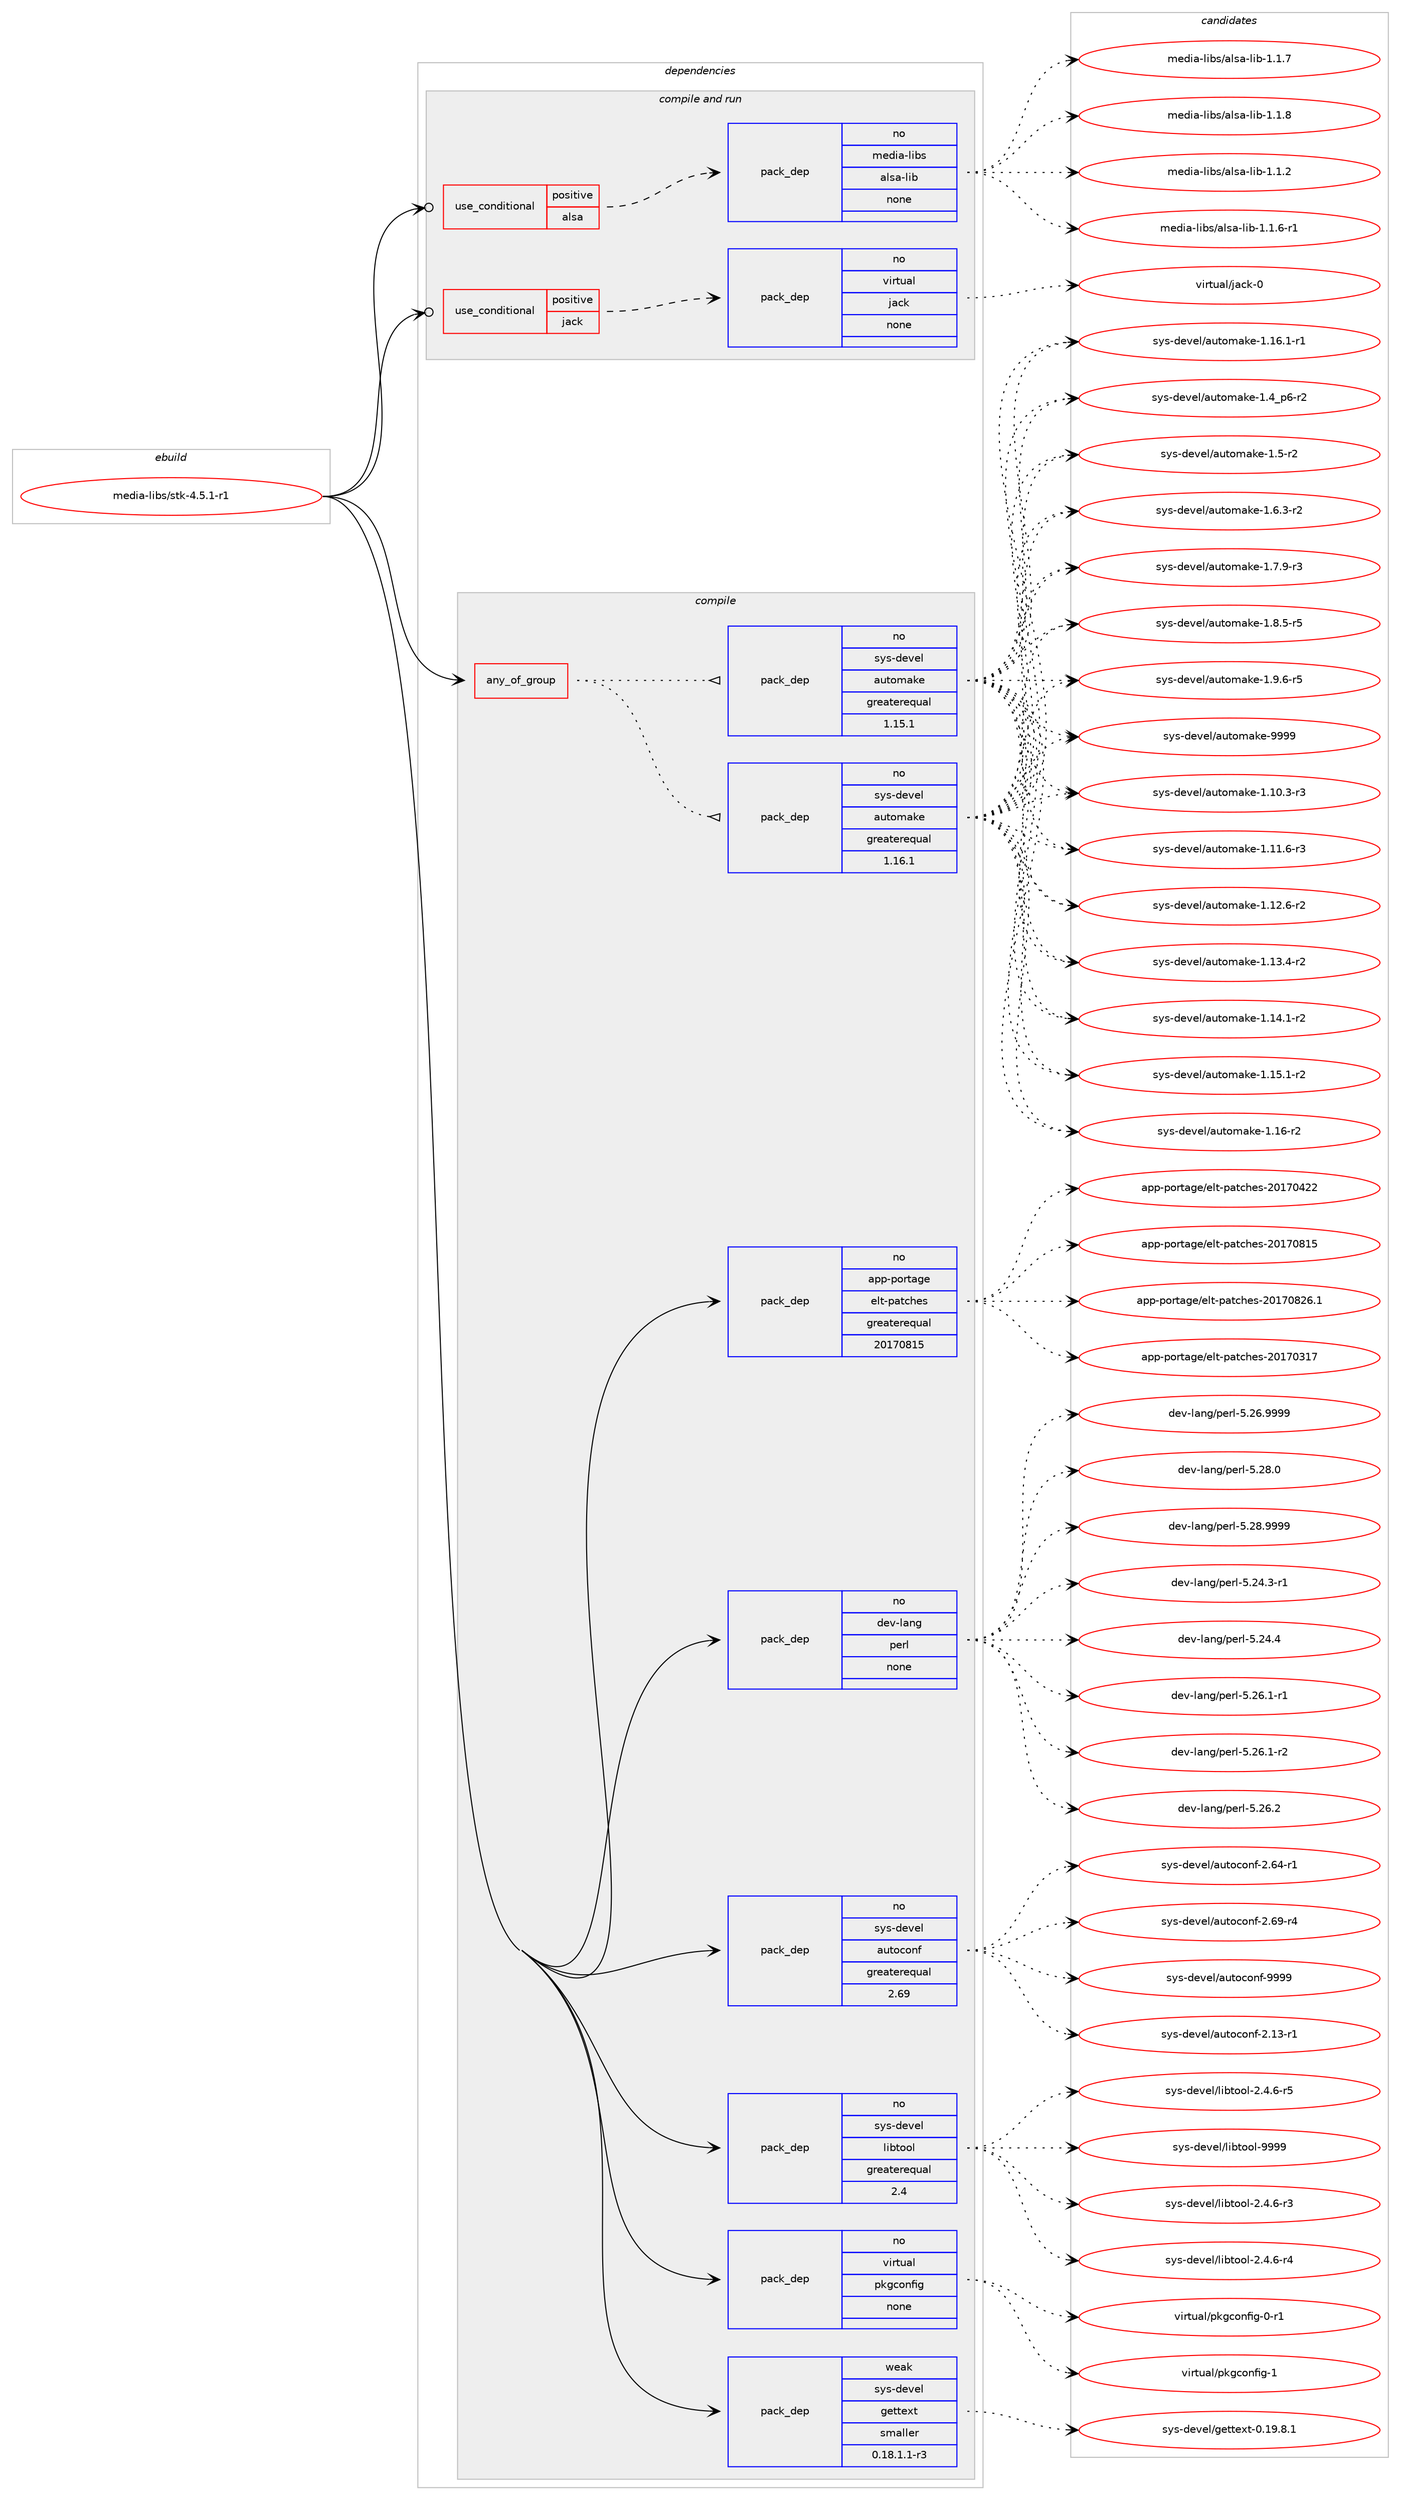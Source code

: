 digraph prolog {

# *************
# Graph options
# *************

newrank=true;
concentrate=true;
compound=true;
graph [rankdir=LR,fontname=Helvetica,fontsize=10,ranksep=1.5];#, ranksep=2.5, nodesep=0.2];
edge  [arrowhead=vee];
node  [fontname=Helvetica,fontsize=10];

# **********
# The ebuild
# **********

subgraph cluster_leftcol {
color=gray;
rank=same;
label=<<i>ebuild</i>>;
id [label="media-libs/stk-4.5.1-r1", color=red, width=4, href="../media-libs/stk-4.5.1-r1.svg"];
}

# ****************
# The dependencies
# ****************

subgraph cluster_midcol {
color=gray;
label=<<i>dependencies</i>>;
subgraph cluster_compile {
fillcolor="#eeeeee";
style=filled;
label=<<i>compile</i>>;
subgraph any25331 {
dependency1618423 [label=<<TABLE BORDER="0" CELLBORDER="1" CELLSPACING="0" CELLPADDING="4"><TR><TD CELLPADDING="10">any_of_group</TD></TR></TABLE>>, shape=none, color=red];subgraph pack1156397 {
dependency1618424 [label=<<TABLE BORDER="0" CELLBORDER="1" CELLSPACING="0" CELLPADDING="4" WIDTH="220"><TR><TD ROWSPAN="6" CELLPADDING="30">pack_dep</TD></TR><TR><TD WIDTH="110">no</TD></TR><TR><TD>sys-devel</TD></TR><TR><TD>automake</TD></TR><TR><TD>greaterequal</TD></TR><TR><TD>1.16.1</TD></TR></TABLE>>, shape=none, color=blue];
}
dependency1618423:e -> dependency1618424:w [weight=20,style="dotted",arrowhead="oinv"];
subgraph pack1156398 {
dependency1618425 [label=<<TABLE BORDER="0" CELLBORDER="1" CELLSPACING="0" CELLPADDING="4" WIDTH="220"><TR><TD ROWSPAN="6" CELLPADDING="30">pack_dep</TD></TR><TR><TD WIDTH="110">no</TD></TR><TR><TD>sys-devel</TD></TR><TR><TD>automake</TD></TR><TR><TD>greaterequal</TD></TR><TR><TD>1.15.1</TD></TR></TABLE>>, shape=none, color=blue];
}
dependency1618423:e -> dependency1618425:w [weight=20,style="dotted",arrowhead="oinv"];
}
id:e -> dependency1618423:w [weight=20,style="solid",arrowhead="vee"];
subgraph pack1156399 {
dependency1618426 [label=<<TABLE BORDER="0" CELLBORDER="1" CELLSPACING="0" CELLPADDING="4" WIDTH="220"><TR><TD ROWSPAN="6" CELLPADDING="30">pack_dep</TD></TR><TR><TD WIDTH="110">no</TD></TR><TR><TD>app-portage</TD></TR><TR><TD>elt-patches</TD></TR><TR><TD>greaterequal</TD></TR><TR><TD>20170815</TD></TR></TABLE>>, shape=none, color=blue];
}
id:e -> dependency1618426:w [weight=20,style="solid",arrowhead="vee"];
subgraph pack1156400 {
dependency1618427 [label=<<TABLE BORDER="0" CELLBORDER="1" CELLSPACING="0" CELLPADDING="4" WIDTH="220"><TR><TD ROWSPAN="6" CELLPADDING="30">pack_dep</TD></TR><TR><TD WIDTH="110">no</TD></TR><TR><TD>dev-lang</TD></TR><TR><TD>perl</TD></TR><TR><TD>none</TD></TR><TR><TD></TD></TR></TABLE>>, shape=none, color=blue];
}
id:e -> dependency1618427:w [weight=20,style="solid",arrowhead="vee"];
subgraph pack1156401 {
dependency1618428 [label=<<TABLE BORDER="0" CELLBORDER="1" CELLSPACING="0" CELLPADDING="4" WIDTH="220"><TR><TD ROWSPAN="6" CELLPADDING="30">pack_dep</TD></TR><TR><TD WIDTH="110">no</TD></TR><TR><TD>sys-devel</TD></TR><TR><TD>autoconf</TD></TR><TR><TD>greaterequal</TD></TR><TR><TD>2.69</TD></TR></TABLE>>, shape=none, color=blue];
}
id:e -> dependency1618428:w [weight=20,style="solid",arrowhead="vee"];
subgraph pack1156402 {
dependency1618429 [label=<<TABLE BORDER="0" CELLBORDER="1" CELLSPACING="0" CELLPADDING="4" WIDTH="220"><TR><TD ROWSPAN="6" CELLPADDING="30">pack_dep</TD></TR><TR><TD WIDTH="110">no</TD></TR><TR><TD>sys-devel</TD></TR><TR><TD>libtool</TD></TR><TR><TD>greaterequal</TD></TR><TR><TD>2.4</TD></TR></TABLE>>, shape=none, color=blue];
}
id:e -> dependency1618429:w [weight=20,style="solid",arrowhead="vee"];
subgraph pack1156403 {
dependency1618430 [label=<<TABLE BORDER="0" CELLBORDER="1" CELLSPACING="0" CELLPADDING="4" WIDTH="220"><TR><TD ROWSPAN="6" CELLPADDING="30">pack_dep</TD></TR><TR><TD WIDTH="110">no</TD></TR><TR><TD>virtual</TD></TR><TR><TD>pkgconfig</TD></TR><TR><TD>none</TD></TR><TR><TD></TD></TR></TABLE>>, shape=none, color=blue];
}
id:e -> dependency1618430:w [weight=20,style="solid",arrowhead="vee"];
subgraph pack1156404 {
dependency1618431 [label=<<TABLE BORDER="0" CELLBORDER="1" CELLSPACING="0" CELLPADDING="4" WIDTH="220"><TR><TD ROWSPAN="6" CELLPADDING="30">pack_dep</TD></TR><TR><TD WIDTH="110">weak</TD></TR><TR><TD>sys-devel</TD></TR><TR><TD>gettext</TD></TR><TR><TD>smaller</TD></TR><TR><TD>0.18.1.1-r3</TD></TR></TABLE>>, shape=none, color=blue];
}
id:e -> dependency1618431:w [weight=20,style="solid",arrowhead="vee"];
}
subgraph cluster_compileandrun {
fillcolor="#eeeeee";
style=filled;
label=<<i>compile and run</i>>;
subgraph cond435934 {
dependency1618432 [label=<<TABLE BORDER="0" CELLBORDER="1" CELLSPACING="0" CELLPADDING="4"><TR><TD ROWSPAN="3" CELLPADDING="10">use_conditional</TD></TR><TR><TD>positive</TD></TR><TR><TD>alsa</TD></TR></TABLE>>, shape=none, color=red];
subgraph pack1156405 {
dependency1618433 [label=<<TABLE BORDER="0" CELLBORDER="1" CELLSPACING="0" CELLPADDING="4" WIDTH="220"><TR><TD ROWSPAN="6" CELLPADDING="30">pack_dep</TD></TR><TR><TD WIDTH="110">no</TD></TR><TR><TD>media-libs</TD></TR><TR><TD>alsa-lib</TD></TR><TR><TD>none</TD></TR><TR><TD></TD></TR></TABLE>>, shape=none, color=blue];
}
dependency1618432:e -> dependency1618433:w [weight=20,style="dashed",arrowhead="vee"];
}
id:e -> dependency1618432:w [weight=20,style="solid",arrowhead="odotvee"];
subgraph cond435935 {
dependency1618434 [label=<<TABLE BORDER="0" CELLBORDER="1" CELLSPACING="0" CELLPADDING="4"><TR><TD ROWSPAN="3" CELLPADDING="10">use_conditional</TD></TR><TR><TD>positive</TD></TR><TR><TD>jack</TD></TR></TABLE>>, shape=none, color=red];
subgraph pack1156406 {
dependency1618435 [label=<<TABLE BORDER="0" CELLBORDER="1" CELLSPACING="0" CELLPADDING="4" WIDTH="220"><TR><TD ROWSPAN="6" CELLPADDING="30">pack_dep</TD></TR><TR><TD WIDTH="110">no</TD></TR><TR><TD>virtual</TD></TR><TR><TD>jack</TD></TR><TR><TD>none</TD></TR><TR><TD></TD></TR></TABLE>>, shape=none, color=blue];
}
dependency1618434:e -> dependency1618435:w [weight=20,style="dashed",arrowhead="vee"];
}
id:e -> dependency1618434:w [weight=20,style="solid",arrowhead="odotvee"];
}
subgraph cluster_run {
fillcolor="#eeeeee";
style=filled;
label=<<i>run</i>>;
}
}

# **************
# The candidates
# **************

subgraph cluster_choices {
rank=same;
color=gray;
label=<<i>candidates</i>>;

subgraph choice1156397 {
color=black;
nodesep=1;
choice11512111545100101118101108479711711611110997107101454946494846514511451 [label="sys-devel/automake-1.10.3-r3", color=red, width=4,href="../sys-devel/automake-1.10.3-r3.svg"];
choice11512111545100101118101108479711711611110997107101454946494946544511451 [label="sys-devel/automake-1.11.6-r3", color=red, width=4,href="../sys-devel/automake-1.11.6-r3.svg"];
choice11512111545100101118101108479711711611110997107101454946495046544511450 [label="sys-devel/automake-1.12.6-r2", color=red, width=4,href="../sys-devel/automake-1.12.6-r2.svg"];
choice11512111545100101118101108479711711611110997107101454946495146524511450 [label="sys-devel/automake-1.13.4-r2", color=red, width=4,href="../sys-devel/automake-1.13.4-r2.svg"];
choice11512111545100101118101108479711711611110997107101454946495246494511450 [label="sys-devel/automake-1.14.1-r2", color=red, width=4,href="../sys-devel/automake-1.14.1-r2.svg"];
choice11512111545100101118101108479711711611110997107101454946495346494511450 [label="sys-devel/automake-1.15.1-r2", color=red, width=4,href="../sys-devel/automake-1.15.1-r2.svg"];
choice1151211154510010111810110847971171161111099710710145494649544511450 [label="sys-devel/automake-1.16-r2", color=red, width=4,href="../sys-devel/automake-1.16-r2.svg"];
choice11512111545100101118101108479711711611110997107101454946495446494511449 [label="sys-devel/automake-1.16.1-r1", color=red, width=4,href="../sys-devel/automake-1.16.1-r1.svg"];
choice115121115451001011181011084797117116111109971071014549465295112544511450 [label="sys-devel/automake-1.4_p6-r2", color=red, width=4,href="../sys-devel/automake-1.4_p6-r2.svg"];
choice11512111545100101118101108479711711611110997107101454946534511450 [label="sys-devel/automake-1.5-r2", color=red, width=4,href="../sys-devel/automake-1.5-r2.svg"];
choice115121115451001011181011084797117116111109971071014549465446514511450 [label="sys-devel/automake-1.6.3-r2", color=red, width=4,href="../sys-devel/automake-1.6.3-r2.svg"];
choice115121115451001011181011084797117116111109971071014549465546574511451 [label="sys-devel/automake-1.7.9-r3", color=red, width=4,href="../sys-devel/automake-1.7.9-r3.svg"];
choice115121115451001011181011084797117116111109971071014549465646534511453 [label="sys-devel/automake-1.8.5-r5", color=red, width=4,href="../sys-devel/automake-1.8.5-r5.svg"];
choice115121115451001011181011084797117116111109971071014549465746544511453 [label="sys-devel/automake-1.9.6-r5", color=red, width=4,href="../sys-devel/automake-1.9.6-r5.svg"];
choice115121115451001011181011084797117116111109971071014557575757 [label="sys-devel/automake-9999", color=red, width=4,href="../sys-devel/automake-9999.svg"];
dependency1618424:e -> choice11512111545100101118101108479711711611110997107101454946494846514511451:w [style=dotted,weight="100"];
dependency1618424:e -> choice11512111545100101118101108479711711611110997107101454946494946544511451:w [style=dotted,weight="100"];
dependency1618424:e -> choice11512111545100101118101108479711711611110997107101454946495046544511450:w [style=dotted,weight="100"];
dependency1618424:e -> choice11512111545100101118101108479711711611110997107101454946495146524511450:w [style=dotted,weight="100"];
dependency1618424:e -> choice11512111545100101118101108479711711611110997107101454946495246494511450:w [style=dotted,weight="100"];
dependency1618424:e -> choice11512111545100101118101108479711711611110997107101454946495346494511450:w [style=dotted,weight="100"];
dependency1618424:e -> choice1151211154510010111810110847971171161111099710710145494649544511450:w [style=dotted,weight="100"];
dependency1618424:e -> choice11512111545100101118101108479711711611110997107101454946495446494511449:w [style=dotted,weight="100"];
dependency1618424:e -> choice115121115451001011181011084797117116111109971071014549465295112544511450:w [style=dotted,weight="100"];
dependency1618424:e -> choice11512111545100101118101108479711711611110997107101454946534511450:w [style=dotted,weight="100"];
dependency1618424:e -> choice115121115451001011181011084797117116111109971071014549465446514511450:w [style=dotted,weight="100"];
dependency1618424:e -> choice115121115451001011181011084797117116111109971071014549465546574511451:w [style=dotted,weight="100"];
dependency1618424:e -> choice115121115451001011181011084797117116111109971071014549465646534511453:w [style=dotted,weight="100"];
dependency1618424:e -> choice115121115451001011181011084797117116111109971071014549465746544511453:w [style=dotted,weight="100"];
dependency1618424:e -> choice115121115451001011181011084797117116111109971071014557575757:w [style=dotted,weight="100"];
}
subgraph choice1156398 {
color=black;
nodesep=1;
choice11512111545100101118101108479711711611110997107101454946494846514511451 [label="sys-devel/automake-1.10.3-r3", color=red, width=4,href="../sys-devel/automake-1.10.3-r3.svg"];
choice11512111545100101118101108479711711611110997107101454946494946544511451 [label="sys-devel/automake-1.11.6-r3", color=red, width=4,href="../sys-devel/automake-1.11.6-r3.svg"];
choice11512111545100101118101108479711711611110997107101454946495046544511450 [label="sys-devel/automake-1.12.6-r2", color=red, width=4,href="../sys-devel/automake-1.12.6-r2.svg"];
choice11512111545100101118101108479711711611110997107101454946495146524511450 [label="sys-devel/automake-1.13.4-r2", color=red, width=4,href="../sys-devel/automake-1.13.4-r2.svg"];
choice11512111545100101118101108479711711611110997107101454946495246494511450 [label="sys-devel/automake-1.14.1-r2", color=red, width=4,href="../sys-devel/automake-1.14.1-r2.svg"];
choice11512111545100101118101108479711711611110997107101454946495346494511450 [label="sys-devel/automake-1.15.1-r2", color=red, width=4,href="../sys-devel/automake-1.15.1-r2.svg"];
choice1151211154510010111810110847971171161111099710710145494649544511450 [label="sys-devel/automake-1.16-r2", color=red, width=4,href="../sys-devel/automake-1.16-r2.svg"];
choice11512111545100101118101108479711711611110997107101454946495446494511449 [label="sys-devel/automake-1.16.1-r1", color=red, width=4,href="../sys-devel/automake-1.16.1-r1.svg"];
choice115121115451001011181011084797117116111109971071014549465295112544511450 [label="sys-devel/automake-1.4_p6-r2", color=red, width=4,href="../sys-devel/automake-1.4_p6-r2.svg"];
choice11512111545100101118101108479711711611110997107101454946534511450 [label="sys-devel/automake-1.5-r2", color=red, width=4,href="../sys-devel/automake-1.5-r2.svg"];
choice115121115451001011181011084797117116111109971071014549465446514511450 [label="sys-devel/automake-1.6.3-r2", color=red, width=4,href="../sys-devel/automake-1.6.3-r2.svg"];
choice115121115451001011181011084797117116111109971071014549465546574511451 [label="sys-devel/automake-1.7.9-r3", color=red, width=4,href="../sys-devel/automake-1.7.9-r3.svg"];
choice115121115451001011181011084797117116111109971071014549465646534511453 [label="sys-devel/automake-1.8.5-r5", color=red, width=4,href="../sys-devel/automake-1.8.5-r5.svg"];
choice115121115451001011181011084797117116111109971071014549465746544511453 [label="sys-devel/automake-1.9.6-r5", color=red, width=4,href="../sys-devel/automake-1.9.6-r5.svg"];
choice115121115451001011181011084797117116111109971071014557575757 [label="sys-devel/automake-9999", color=red, width=4,href="../sys-devel/automake-9999.svg"];
dependency1618425:e -> choice11512111545100101118101108479711711611110997107101454946494846514511451:w [style=dotted,weight="100"];
dependency1618425:e -> choice11512111545100101118101108479711711611110997107101454946494946544511451:w [style=dotted,weight="100"];
dependency1618425:e -> choice11512111545100101118101108479711711611110997107101454946495046544511450:w [style=dotted,weight="100"];
dependency1618425:e -> choice11512111545100101118101108479711711611110997107101454946495146524511450:w [style=dotted,weight="100"];
dependency1618425:e -> choice11512111545100101118101108479711711611110997107101454946495246494511450:w [style=dotted,weight="100"];
dependency1618425:e -> choice11512111545100101118101108479711711611110997107101454946495346494511450:w [style=dotted,weight="100"];
dependency1618425:e -> choice1151211154510010111810110847971171161111099710710145494649544511450:w [style=dotted,weight="100"];
dependency1618425:e -> choice11512111545100101118101108479711711611110997107101454946495446494511449:w [style=dotted,weight="100"];
dependency1618425:e -> choice115121115451001011181011084797117116111109971071014549465295112544511450:w [style=dotted,weight="100"];
dependency1618425:e -> choice11512111545100101118101108479711711611110997107101454946534511450:w [style=dotted,weight="100"];
dependency1618425:e -> choice115121115451001011181011084797117116111109971071014549465446514511450:w [style=dotted,weight="100"];
dependency1618425:e -> choice115121115451001011181011084797117116111109971071014549465546574511451:w [style=dotted,weight="100"];
dependency1618425:e -> choice115121115451001011181011084797117116111109971071014549465646534511453:w [style=dotted,weight="100"];
dependency1618425:e -> choice115121115451001011181011084797117116111109971071014549465746544511453:w [style=dotted,weight="100"];
dependency1618425:e -> choice115121115451001011181011084797117116111109971071014557575757:w [style=dotted,weight="100"];
}
subgraph choice1156399 {
color=black;
nodesep=1;
choice97112112451121111141169710310147101108116451129711699104101115455048495548514955 [label="app-portage/elt-patches-20170317", color=red, width=4,href="../app-portage/elt-patches-20170317.svg"];
choice97112112451121111141169710310147101108116451129711699104101115455048495548525050 [label="app-portage/elt-patches-20170422", color=red, width=4,href="../app-portage/elt-patches-20170422.svg"];
choice97112112451121111141169710310147101108116451129711699104101115455048495548564953 [label="app-portage/elt-patches-20170815", color=red, width=4,href="../app-portage/elt-patches-20170815.svg"];
choice971121124511211111411697103101471011081164511297116991041011154550484955485650544649 [label="app-portage/elt-patches-20170826.1", color=red, width=4,href="../app-portage/elt-patches-20170826.1.svg"];
dependency1618426:e -> choice97112112451121111141169710310147101108116451129711699104101115455048495548514955:w [style=dotted,weight="100"];
dependency1618426:e -> choice97112112451121111141169710310147101108116451129711699104101115455048495548525050:w [style=dotted,weight="100"];
dependency1618426:e -> choice97112112451121111141169710310147101108116451129711699104101115455048495548564953:w [style=dotted,weight="100"];
dependency1618426:e -> choice971121124511211111411697103101471011081164511297116991041011154550484955485650544649:w [style=dotted,weight="100"];
}
subgraph choice1156400 {
color=black;
nodesep=1;
choice100101118451089711010347112101114108455346505246514511449 [label="dev-lang/perl-5.24.3-r1", color=red, width=4,href="../dev-lang/perl-5.24.3-r1.svg"];
choice10010111845108971101034711210111410845534650524652 [label="dev-lang/perl-5.24.4", color=red, width=4,href="../dev-lang/perl-5.24.4.svg"];
choice100101118451089711010347112101114108455346505446494511449 [label="dev-lang/perl-5.26.1-r1", color=red, width=4,href="../dev-lang/perl-5.26.1-r1.svg"];
choice100101118451089711010347112101114108455346505446494511450 [label="dev-lang/perl-5.26.1-r2", color=red, width=4,href="../dev-lang/perl-5.26.1-r2.svg"];
choice10010111845108971101034711210111410845534650544650 [label="dev-lang/perl-5.26.2", color=red, width=4,href="../dev-lang/perl-5.26.2.svg"];
choice10010111845108971101034711210111410845534650544657575757 [label="dev-lang/perl-5.26.9999", color=red, width=4,href="../dev-lang/perl-5.26.9999.svg"];
choice10010111845108971101034711210111410845534650564648 [label="dev-lang/perl-5.28.0", color=red, width=4,href="../dev-lang/perl-5.28.0.svg"];
choice10010111845108971101034711210111410845534650564657575757 [label="dev-lang/perl-5.28.9999", color=red, width=4,href="../dev-lang/perl-5.28.9999.svg"];
dependency1618427:e -> choice100101118451089711010347112101114108455346505246514511449:w [style=dotted,weight="100"];
dependency1618427:e -> choice10010111845108971101034711210111410845534650524652:w [style=dotted,weight="100"];
dependency1618427:e -> choice100101118451089711010347112101114108455346505446494511449:w [style=dotted,weight="100"];
dependency1618427:e -> choice100101118451089711010347112101114108455346505446494511450:w [style=dotted,weight="100"];
dependency1618427:e -> choice10010111845108971101034711210111410845534650544650:w [style=dotted,weight="100"];
dependency1618427:e -> choice10010111845108971101034711210111410845534650544657575757:w [style=dotted,weight="100"];
dependency1618427:e -> choice10010111845108971101034711210111410845534650564648:w [style=dotted,weight="100"];
dependency1618427:e -> choice10010111845108971101034711210111410845534650564657575757:w [style=dotted,weight="100"];
}
subgraph choice1156401 {
color=black;
nodesep=1;
choice1151211154510010111810110847971171161119911111010245504649514511449 [label="sys-devel/autoconf-2.13-r1", color=red, width=4,href="../sys-devel/autoconf-2.13-r1.svg"];
choice1151211154510010111810110847971171161119911111010245504654524511449 [label="sys-devel/autoconf-2.64-r1", color=red, width=4,href="../sys-devel/autoconf-2.64-r1.svg"];
choice1151211154510010111810110847971171161119911111010245504654574511452 [label="sys-devel/autoconf-2.69-r4", color=red, width=4,href="../sys-devel/autoconf-2.69-r4.svg"];
choice115121115451001011181011084797117116111991111101024557575757 [label="sys-devel/autoconf-9999", color=red, width=4,href="../sys-devel/autoconf-9999.svg"];
dependency1618428:e -> choice1151211154510010111810110847971171161119911111010245504649514511449:w [style=dotted,weight="100"];
dependency1618428:e -> choice1151211154510010111810110847971171161119911111010245504654524511449:w [style=dotted,weight="100"];
dependency1618428:e -> choice1151211154510010111810110847971171161119911111010245504654574511452:w [style=dotted,weight="100"];
dependency1618428:e -> choice115121115451001011181011084797117116111991111101024557575757:w [style=dotted,weight="100"];
}
subgraph choice1156402 {
color=black;
nodesep=1;
choice1151211154510010111810110847108105981161111111084550465246544511451 [label="sys-devel/libtool-2.4.6-r3", color=red, width=4,href="../sys-devel/libtool-2.4.6-r3.svg"];
choice1151211154510010111810110847108105981161111111084550465246544511452 [label="sys-devel/libtool-2.4.6-r4", color=red, width=4,href="../sys-devel/libtool-2.4.6-r4.svg"];
choice1151211154510010111810110847108105981161111111084550465246544511453 [label="sys-devel/libtool-2.4.6-r5", color=red, width=4,href="../sys-devel/libtool-2.4.6-r5.svg"];
choice1151211154510010111810110847108105981161111111084557575757 [label="sys-devel/libtool-9999", color=red, width=4,href="../sys-devel/libtool-9999.svg"];
dependency1618429:e -> choice1151211154510010111810110847108105981161111111084550465246544511451:w [style=dotted,weight="100"];
dependency1618429:e -> choice1151211154510010111810110847108105981161111111084550465246544511452:w [style=dotted,weight="100"];
dependency1618429:e -> choice1151211154510010111810110847108105981161111111084550465246544511453:w [style=dotted,weight="100"];
dependency1618429:e -> choice1151211154510010111810110847108105981161111111084557575757:w [style=dotted,weight="100"];
}
subgraph choice1156403 {
color=black;
nodesep=1;
choice11810511411611797108471121071039911111010210510345484511449 [label="virtual/pkgconfig-0-r1", color=red, width=4,href="../virtual/pkgconfig-0-r1.svg"];
choice1181051141161179710847112107103991111101021051034549 [label="virtual/pkgconfig-1", color=red, width=4,href="../virtual/pkgconfig-1.svg"];
dependency1618430:e -> choice11810511411611797108471121071039911111010210510345484511449:w [style=dotted,weight="100"];
dependency1618430:e -> choice1181051141161179710847112107103991111101021051034549:w [style=dotted,weight="100"];
}
subgraph choice1156404 {
color=black;
nodesep=1;
choice1151211154510010111810110847103101116116101120116454846495746564649 [label="sys-devel/gettext-0.19.8.1", color=red, width=4,href="../sys-devel/gettext-0.19.8.1.svg"];
dependency1618431:e -> choice1151211154510010111810110847103101116116101120116454846495746564649:w [style=dotted,weight="100"];
}
subgraph choice1156405 {
color=black;
nodesep=1;
choice1091011001059745108105981154797108115974510810598454946494650 [label="media-libs/alsa-lib-1.1.2", color=red, width=4,href="../media-libs/alsa-lib-1.1.2.svg"];
choice10910110010597451081059811547971081159745108105984549464946544511449 [label="media-libs/alsa-lib-1.1.6-r1", color=red, width=4,href="../media-libs/alsa-lib-1.1.6-r1.svg"];
choice1091011001059745108105981154797108115974510810598454946494655 [label="media-libs/alsa-lib-1.1.7", color=red, width=4,href="../media-libs/alsa-lib-1.1.7.svg"];
choice1091011001059745108105981154797108115974510810598454946494656 [label="media-libs/alsa-lib-1.1.8", color=red, width=4,href="../media-libs/alsa-lib-1.1.8.svg"];
dependency1618433:e -> choice1091011001059745108105981154797108115974510810598454946494650:w [style=dotted,weight="100"];
dependency1618433:e -> choice10910110010597451081059811547971081159745108105984549464946544511449:w [style=dotted,weight="100"];
dependency1618433:e -> choice1091011001059745108105981154797108115974510810598454946494655:w [style=dotted,weight="100"];
dependency1618433:e -> choice1091011001059745108105981154797108115974510810598454946494656:w [style=dotted,weight="100"];
}
subgraph choice1156406 {
color=black;
nodesep=1;
choice118105114116117971084710697991074548 [label="virtual/jack-0", color=red, width=4,href="../virtual/jack-0.svg"];
dependency1618435:e -> choice118105114116117971084710697991074548:w [style=dotted,weight="100"];
}
}

}
